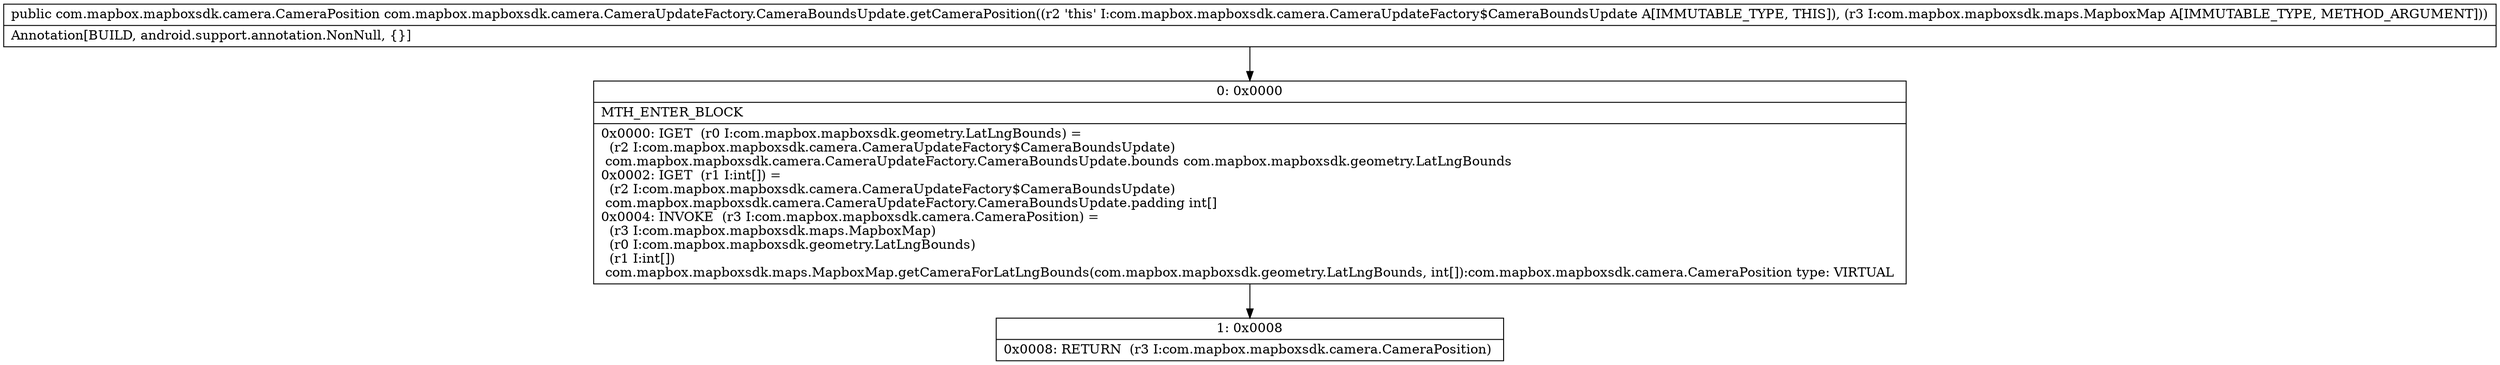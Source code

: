 digraph "CFG forcom.mapbox.mapboxsdk.camera.CameraUpdateFactory.CameraBoundsUpdate.getCameraPosition(Lcom\/mapbox\/mapboxsdk\/maps\/MapboxMap;)Lcom\/mapbox\/mapboxsdk\/camera\/CameraPosition;" {
Node_0 [shape=record,label="{0\:\ 0x0000|MTH_ENTER_BLOCK\l|0x0000: IGET  (r0 I:com.mapbox.mapboxsdk.geometry.LatLngBounds) = \l  (r2 I:com.mapbox.mapboxsdk.camera.CameraUpdateFactory$CameraBoundsUpdate)\l com.mapbox.mapboxsdk.camera.CameraUpdateFactory.CameraBoundsUpdate.bounds com.mapbox.mapboxsdk.geometry.LatLngBounds \l0x0002: IGET  (r1 I:int[]) = \l  (r2 I:com.mapbox.mapboxsdk.camera.CameraUpdateFactory$CameraBoundsUpdate)\l com.mapbox.mapboxsdk.camera.CameraUpdateFactory.CameraBoundsUpdate.padding int[] \l0x0004: INVOKE  (r3 I:com.mapbox.mapboxsdk.camera.CameraPosition) = \l  (r3 I:com.mapbox.mapboxsdk.maps.MapboxMap)\l  (r0 I:com.mapbox.mapboxsdk.geometry.LatLngBounds)\l  (r1 I:int[])\l com.mapbox.mapboxsdk.maps.MapboxMap.getCameraForLatLngBounds(com.mapbox.mapboxsdk.geometry.LatLngBounds, int[]):com.mapbox.mapboxsdk.camera.CameraPosition type: VIRTUAL \l}"];
Node_1 [shape=record,label="{1\:\ 0x0008|0x0008: RETURN  (r3 I:com.mapbox.mapboxsdk.camera.CameraPosition) \l}"];
MethodNode[shape=record,label="{public com.mapbox.mapboxsdk.camera.CameraPosition com.mapbox.mapboxsdk.camera.CameraUpdateFactory.CameraBoundsUpdate.getCameraPosition((r2 'this' I:com.mapbox.mapboxsdk.camera.CameraUpdateFactory$CameraBoundsUpdate A[IMMUTABLE_TYPE, THIS]), (r3 I:com.mapbox.mapboxsdk.maps.MapboxMap A[IMMUTABLE_TYPE, METHOD_ARGUMENT]))  | Annotation[BUILD, android.support.annotation.NonNull, \{\}]\l}"];
MethodNode -> Node_0;
Node_0 -> Node_1;
}

